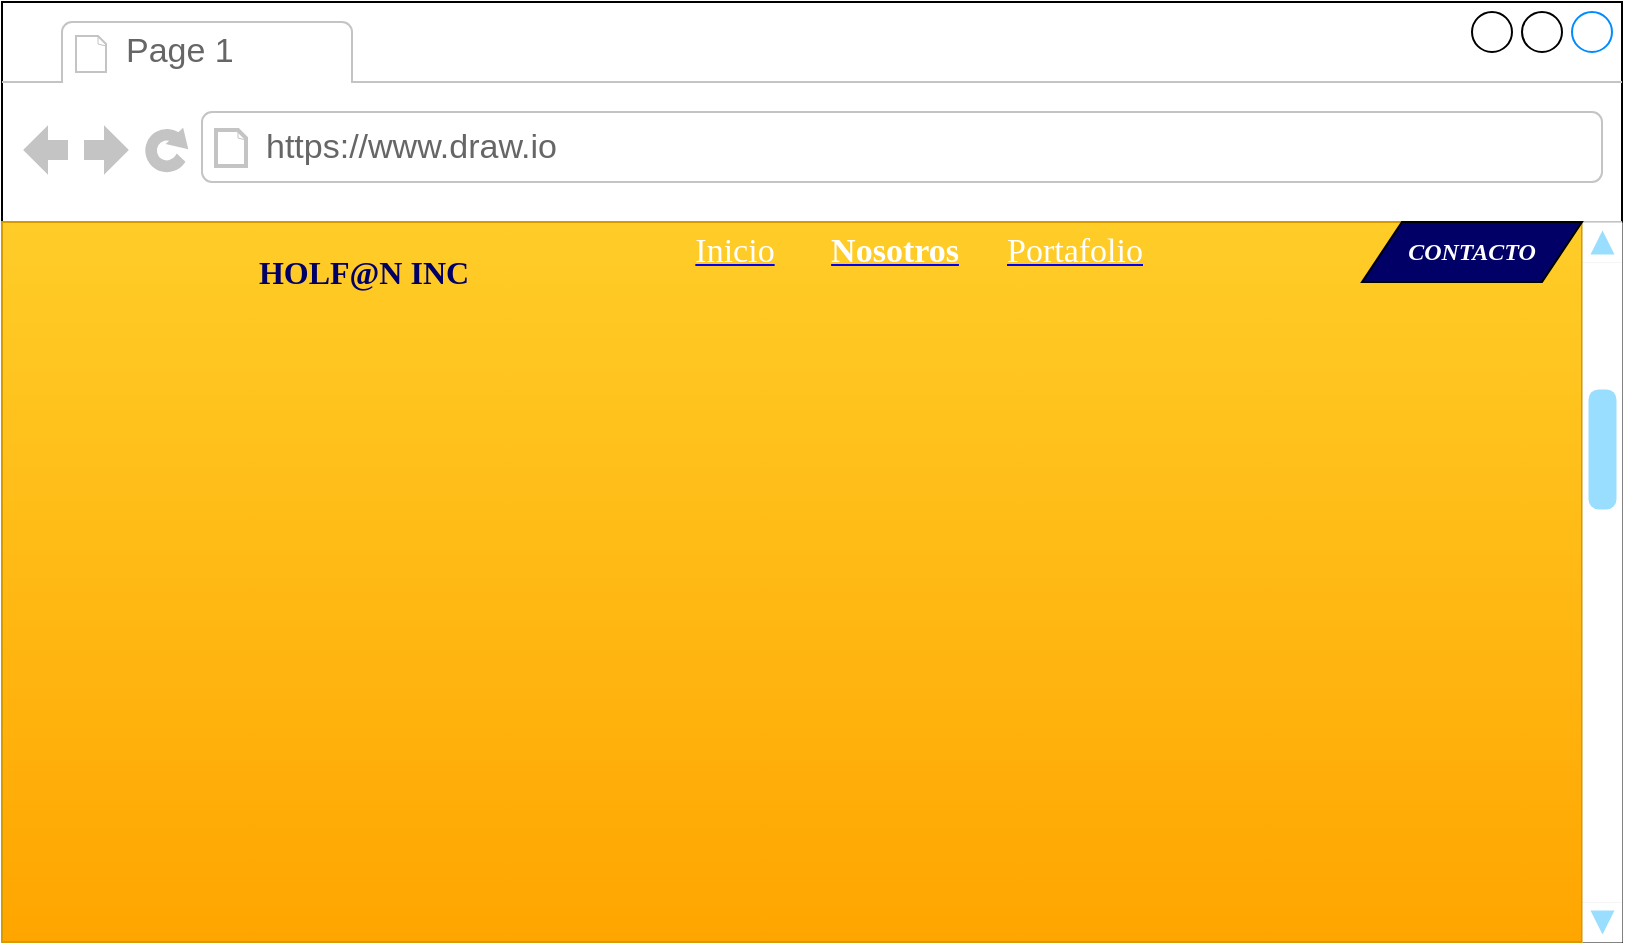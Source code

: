 <mxfile version="21.0.6" type="github">
  <diagram name="Página-1" id="Uva10Nixuciw6bm4mtzZ">
    <mxGraphModel dx="1035" dy="569" grid="1" gridSize="10" guides="1" tooltips="1" connect="1" arrows="1" fold="1" page="1" pageScale="1" pageWidth="827" pageHeight="1169" math="0" shadow="0">
      <root>
        <mxCell id="0" />
        <mxCell id="1" parent="0" />
        <mxCell id="lG84Fz0IG4Ow4eXjYMhI-1" value="" style="strokeWidth=1;shadow=0;dashed=0;align=center;html=1;shape=mxgraph.mockup.containers.browserWindow;rSize=0;strokeColor2=#008cff;strokeColor3=#c4c4c4;mainText=,;recursiveResize=0;fontFamily=Verdana;" vertex="1" parent="1">
          <mxGeometry x="9" y="20" width="810" height="470" as="geometry" />
        </mxCell>
        <mxCell id="lG84Fz0IG4Ow4eXjYMhI-17" value="" style="rounded=0;whiteSpace=wrap;html=1;fillColor=#ffcd28;strokeColor=#d79b00;gradientColor=#ffa500;" vertex="1" parent="lG84Fz0IG4Ow4eXjYMhI-1">
          <mxGeometry y="110" width="790" height="360" as="geometry" />
        </mxCell>
        <mxCell id="lG84Fz0IG4Ow4eXjYMhI-2" value="Page 1" style="strokeWidth=1;shadow=0;dashed=0;align=center;html=1;shape=mxgraph.mockup.containers.anchor;fontSize=17;fontColor=#666666;align=left;whiteSpace=wrap;" vertex="1" parent="lG84Fz0IG4Ow4eXjYMhI-1">
          <mxGeometry x="60" y="12" width="110" height="26" as="geometry" />
        </mxCell>
        <mxCell id="lG84Fz0IG4Ow4eXjYMhI-3" value="https://www.draw.io" style="strokeWidth=1;shadow=0;dashed=0;align=center;html=1;shape=mxgraph.mockup.containers.anchor;rSize=0;fontSize=17;fontColor=#666666;align=left;" vertex="1" parent="lG84Fz0IG4Ow4eXjYMhI-1">
          <mxGeometry x="130" y="60" width="250" height="26" as="geometry" />
        </mxCell>
        <mxCell id="lG84Fz0IG4Ow4eXjYMhI-4" value="" style="verticalLabelPosition=bottom;shadow=0;dashed=0;align=center;html=1;verticalAlign=top;strokeWidth=0;shape=mxgraph.mockup.navigation.scrollBar;strokeColor=#999999;barPos=75.6;fillColor2=#99ddff;strokeColor2=none;direction=north;" vertex="1" parent="lG84Fz0IG4Ow4eXjYMhI-1">
          <mxGeometry x="790" y="110" width="10" height="360" as="geometry" />
        </mxCell>
        <mxCell id="lG84Fz0IG4Ow4eXjYMhI-6" value="&lt;b&gt;&lt;font color=&quot;#ffffff&quot; face=&quot;Verdana&quot;&gt;&lt;i&gt;CONTACTO&lt;/i&gt;&lt;/font&gt;&lt;/b&gt;" style="shape=parallelogram;perimeter=parallelogramPerimeter;whiteSpace=wrap;html=1;fixedSize=1;fillColor=#000066;" vertex="1" parent="lG84Fz0IG4Ow4eXjYMhI-1">
          <mxGeometry x="680" y="110" width="110" height="30" as="geometry" />
        </mxCell>
        <mxCell id="lG84Fz0IG4Ow4eXjYMhI-12" value="&lt;font color=&quot;#000066&quot; size=&quot;1&quot; face=&quot;Garamond&quot; style=&quot;&quot;&gt;&lt;span style=&quot;font-size: 16px;&quot;&gt;HOLF@N INC&lt;/span&gt;&lt;/font&gt;" style="text;html=1;strokeColor=none;fillColor=none;align=center;verticalAlign=middle;whiteSpace=wrap;rounded=0;fontFamily=Verdana;fontStyle=1" vertex="1" parent="lG84Fz0IG4Ow4eXjYMhI-1">
          <mxGeometry x="121" y="120" width="120" height="30" as="geometry" />
        </mxCell>
        <mxCell id="lG84Fz0IG4Ow4eXjYMhI-13" value="&lt;font color=&quot;#ffffff&quot; face=&quot;Garamond&quot;&gt;Inicio&lt;/font&gt;" style="shape=rectangle;strokeColor=none;fillColor=none;linkText=;fontSize=17;fontColor=#0000ff;fontStyle=4;html=1;align=center;" vertex="1" parent="lG84Fz0IG4Ow4eXjYMhI-1">
          <mxGeometry x="291" y="110" width="150" height="30" as="geometry" />
        </mxCell>
        <mxCell id="lG84Fz0IG4Ow4eXjYMhI-14" value="&lt;font color=&quot;#ffffff&quot; face=&quot;Garamond&quot;&gt;&lt;b&gt;Nosotros&lt;/b&gt;&lt;/font&gt;" style="shape=rectangle;strokeColor=none;fillColor=none;linkText=;fontSize=17;fontColor=#0000ff;fontStyle=4;html=1;align=center;" vertex="1" parent="lG84Fz0IG4Ow4eXjYMhI-1">
          <mxGeometry x="371" y="110" width="150" height="30" as="geometry" />
        </mxCell>
        <mxCell id="lG84Fz0IG4Ow4eXjYMhI-15" value="&lt;font color=&quot;#ffffff&quot; face=&quot;Garamond&quot;&gt;Portafolio&lt;/font&gt;" style="shape=rectangle;strokeColor=none;fillColor=none;linkText=;fontSize=17;fontColor=#0000ff;fontStyle=4;html=1;align=center;" vertex="1" parent="lG84Fz0IG4Ow4eXjYMhI-1">
          <mxGeometry x="461" y="110" width="150" height="30" as="geometry" />
        </mxCell>
      </root>
    </mxGraphModel>
  </diagram>
</mxfile>
